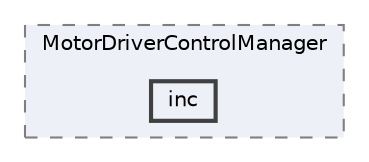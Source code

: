 digraph "EGEMOBİL/EEM_TASK/MotorDriveFeature/MotorDriverControlManager/inc"
{
 // LATEX_PDF_SIZE
  bgcolor="transparent";
  edge [fontname=Helvetica,fontsize=10,labelfontname=Helvetica,labelfontsize=10];
  node [fontname=Helvetica,fontsize=10,shape=box,height=0.2,width=0.4];
  compound=true
  subgraph clusterdir_8c54954b1373131e174760324eb57661 {
    graph [ bgcolor="#edf0f7", pencolor="grey50", label="MotorDriverControlManager", fontname=Helvetica,fontsize=10 style="filled,dashed", URL="dir_8c54954b1373131e174760324eb57661.html",tooltip=""]
  dir_90dc063852eae76a7ef1eff580e0adc5 [label="inc", fillcolor="#edf0f7", color="grey25", style="filled,bold", URL="dir_90dc063852eae76a7ef1eff580e0adc5.html",tooltip=""];
  }
}
